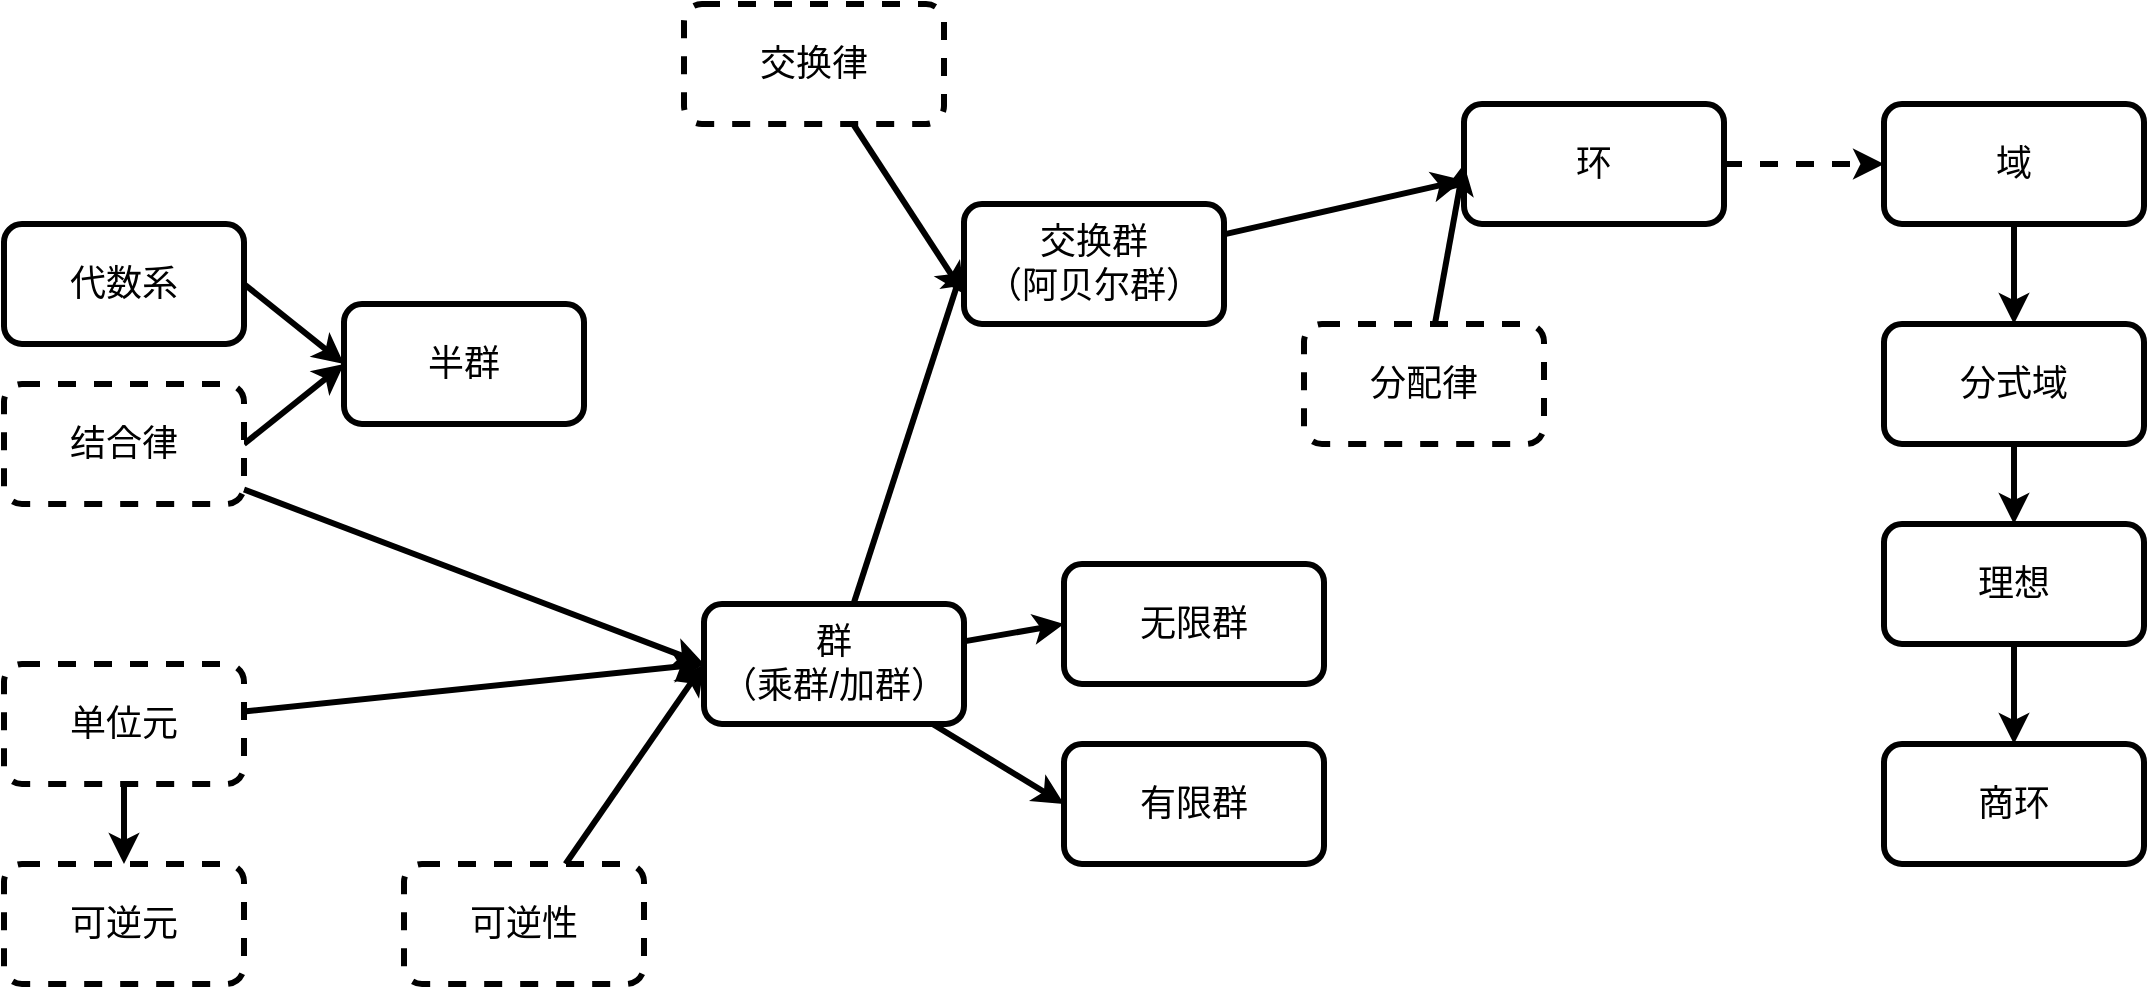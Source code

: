 <mxfile version="12.5.3" type="device"><diagram id="xe4SReZZWlGQEAH2XZxL" name="Page-1"><mxGraphModel dx="525" dy="388" grid="1" gridSize="10" guides="1" tooltips="1" connect="1" arrows="1" fold="1" page="1" pageScale="1" pageWidth="1100" pageHeight="1700" math="0" shadow="0"><root><mxCell id="0"/><mxCell id="1" parent="0"/><mxCell id="XNRbEa6bjUsuqJZ1cEbX-4" style="rounded=0;orthogonalLoop=1;jettySize=auto;html=1;entryX=0;entryY=0.5;entryDx=0;entryDy=0;strokeWidth=3;exitX=1;exitY=0.5;exitDx=0;exitDy=0;" edge="1" parent="1" source="XNRbEa6bjUsuqJZ1cEbX-1" target="XNRbEa6bjUsuqJZ1cEbX-3"><mxGeometry relative="1" as="geometry"/></mxCell><mxCell id="XNRbEa6bjUsuqJZ1cEbX-1" value="&lt;font style=&quot;font-size: 18px&quot;&gt;代数系&lt;/font&gt;" style="rounded=1;whiteSpace=wrap;html=1;strokeWidth=3;" vertex="1" parent="1"><mxGeometry x="190" y="210" width="120" height="60" as="geometry"/></mxCell><mxCell id="XNRbEa6bjUsuqJZ1cEbX-5" style="edgeStyle=none;rounded=0;orthogonalLoop=1;jettySize=auto;html=1;entryX=0;entryY=0.5;entryDx=0;entryDy=0;strokeWidth=3;exitX=1;exitY=0.5;exitDx=0;exitDy=0;" edge="1" parent="1" source="XNRbEa6bjUsuqJZ1cEbX-2" target="XNRbEa6bjUsuqJZ1cEbX-3"><mxGeometry relative="1" as="geometry"/></mxCell><mxCell id="XNRbEa6bjUsuqJZ1cEbX-14" style="edgeStyle=none;rounded=0;orthogonalLoop=1;jettySize=auto;html=1;entryX=0;entryY=0.5;entryDx=0;entryDy=0;strokeWidth=3;" edge="1" parent="1" source="XNRbEa6bjUsuqJZ1cEbX-2" target="XNRbEa6bjUsuqJZ1cEbX-12"><mxGeometry relative="1" as="geometry"/></mxCell><mxCell id="XNRbEa6bjUsuqJZ1cEbX-2" value="&lt;font style=&quot;font-size: 18px&quot;&gt;结合律&lt;/font&gt;" style="rounded=1;whiteSpace=wrap;html=1;strokeWidth=3;dashed=1;" vertex="1" parent="1"><mxGeometry x="190" y="290" width="120" height="60" as="geometry"/></mxCell><mxCell id="XNRbEa6bjUsuqJZ1cEbX-3" value="&lt;font style=&quot;font-size: 18px&quot;&gt;半群&lt;/font&gt;" style="rounded=1;whiteSpace=wrap;html=1;strokeWidth=3;" vertex="1" parent="1"><mxGeometry x="360" y="250" width="120" height="60" as="geometry"/></mxCell><mxCell id="XNRbEa6bjUsuqJZ1cEbX-8" style="edgeStyle=none;rounded=0;orthogonalLoop=1;jettySize=auto;html=1;entryX=0.5;entryY=0;entryDx=0;entryDy=0;strokeWidth=3;" edge="1" parent="1" source="XNRbEa6bjUsuqJZ1cEbX-6" target="XNRbEa6bjUsuqJZ1cEbX-7"><mxGeometry relative="1" as="geometry"/></mxCell><mxCell id="XNRbEa6bjUsuqJZ1cEbX-15" style="edgeStyle=none;rounded=0;orthogonalLoop=1;jettySize=auto;html=1;entryX=0;entryY=0.5;entryDx=0;entryDy=0;strokeWidth=3;" edge="1" parent="1" source="XNRbEa6bjUsuqJZ1cEbX-6" target="XNRbEa6bjUsuqJZ1cEbX-12"><mxGeometry relative="1" as="geometry"/></mxCell><mxCell id="XNRbEa6bjUsuqJZ1cEbX-6" value="&lt;font style=&quot;font-size: 18px&quot;&gt;单位元&lt;/font&gt;" style="rounded=1;whiteSpace=wrap;html=1;strokeWidth=3;dashed=1;" vertex="1" parent="1"><mxGeometry x="190" y="430" width="120" height="60" as="geometry"/></mxCell><mxCell id="XNRbEa6bjUsuqJZ1cEbX-7" value="&lt;font style=&quot;font-size: 18px&quot;&gt;可逆元&lt;/font&gt;" style="rounded=1;whiteSpace=wrap;html=1;strokeWidth=3;dashed=1;" vertex="1" parent="1"><mxGeometry x="190" y="530" width="120" height="60" as="geometry"/></mxCell><mxCell id="XNRbEa6bjUsuqJZ1cEbX-18" style="edgeStyle=none;rounded=0;orthogonalLoop=1;jettySize=auto;html=1;entryX=0;entryY=0.5;entryDx=0;entryDy=0;strokeWidth=3;" edge="1" parent="1" source="XNRbEa6bjUsuqJZ1cEbX-12" target="XNRbEa6bjUsuqJZ1cEbX-17"><mxGeometry relative="1" as="geometry"/></mxCell><mxCell id="XNRbEa6bjUsuqJZ1cEbX-23" style="edgeStyle=none;rounded=0;orthogonalLoop=1;jettySize=auto;html=1;entryX=0;entryY=0.5;entryDx=0;entryDy=0;strokeWidth=3;" edge="1" parent="1" source="XNRbEa6bjUsuqJZ1cEbX-12" target="XNRbEa6bjUsuqJZ1cEbX-22"><mxGeometry relative="1" as="geometry"/></mxCell><mxCell id="XNRbEa6bjUsuqJZ1cEbX-24" style="edgeStyle=none;rounded=0;orthogonalLoop=1;jettySize=auto;html=1;entryX=0;entryY=0.5;entryDx=0;entryDy=0;strokeWidth=3;" edge="1" parent="1" source="XNRbEa6bjUsuqJZ1cEbX-12" target="XNRbEa6bjUsuqJZ1cEbX-21"><mxGeometry relative="1" as="geometry"/></mxCell><mxCell id="XNRbEa6bjUsuqJZ1cEbX-12" value="&lt;font style=&quot;font-size: 18px&quot;&gt;群&lt;br&gt;（乘群/加群）&lt;/font&gt;" style="rounded=1;whiteSpace=wrap;html=1;strokeWidth=3;" vertex="1" parent="1"><mxGeometry x="540" y="400" width="130" height="60" as="geometry"/></mxCell><mxCell id="XNRbEa6bjUsuqJZ1cEbX-16" style="edgeStyle=none;rounded=0;orthogonalLoop=1;jettySize=auto;html=1;entryX=0;entryY=0.5;entryDx=0;entryDy=0;strokeWidth=3;" edge="1" parent="1" source="XNRbEa6bjUsuqJZ1cEbX-13" target="XNRbEa6bjUsuqJZ1cEbX-12"><mxGeometry relative="1" as="geometry"/></mxCell><mxCell id="XNRbEa6bjUsuqJZ1cEbX-13" value="&lt;font style=&quot;font-size: 18px&quot;&gt;可逆性&lt;/font&gt;" style="rounded=1;whiteSpace=wrap;html=1;strokeWidth=3;comic=0;shadow=0;dashed=1;" vertex="1" parent="1"><mxGeometry x="390" y="530" width="120" height="60" as="geometry"/></mxCell><mxCell id="XNRbEa6bjUsuqJZ1cEbX-27" style="edgeStyle=none;rounded=0;orthogonalLoop=1;jettySize=auto;html=1;entryX=-0.005;entryY=0.634;entryDx=0;entryDy=0;entryPerimeter=0;strokeWidth=3;" edge="1" parent="1" source="XNRbEa6bjUsuqJZ1cEbX-17" target="XNRbEa6bjUsuqJZ1cEbX-25"><mxGeometry relative="1" as="geometry"/></mxCell><mxCell id="XNRbEa6bjUsuqJZ1cEbX-17" value="&lt;span style=&quot;font-size: 18px&quot;&gt;交换群&lt;br&gt;（阿贝尔群）&lt;br&gt;&lt;/span&gt;" style="rounded=1;whiteSpace=wrap;html=1;strokeWidth=3;" vertex="1" parent="1"><mxGeometry x="670" y="200" width="130" height="60" as="geometry"/></mxCell><mxCell id="XNRbEa6bjUsuqJZ1cEbX-20" style="edgeStyle=none;rounded=0;orthogonalLoop=1;jettySize=auto;html=1;entryX=0;entryY=0.75;entryDx=0;entryDy=0;strokeWidth=3;" edge="1" parent="1" source="XNRbEa6bjUsuqJZ1cEbX-19" target="XNRbEa6bjUsuqJZ1cEbX-17"><mxGeometry relative="1" as="geometry"/></mxCell><mxCell id="XNRbEa6bjUsuqJZ1cEbX-19" value="&lt;span style=&quot;font-size: 18px&quot;&gt;交换律&lt;br&gt;&lt;/span&gt;" style="rounded=1;whiteSpace=wrap;html=1;strokeWidth=3;dashed=1;" vertex="1" parent="1"><mxGeometry x="530" y="100" width="130" height="60" as="geometry"/></mxCell><mxCell id="XNRbEa6bjUsuqJZ1cEbX-21" value="&lt;font style=&quot;font-size: 18px&quot;&gt;无限群&lt;/font&gt;" style="rounded=1;whiteSpace=wrap;html=1;strokeWidth=3;" vertex="1" parent="1"><mxGeometry x="720" y="380" width="130" height="60" as="geometry"/></mxCell><mxCell id="XNRbEa6bjUsuqJZ1cEbX-22" value="&lt;font style=&quot;font-size: 18px&quot;&gt;有限群&lt;/font&gt;" style="rounded=1;whiteSpace=wrap;html=1;strokeWidth=3;" vertex="1" parent="1"><mxGeometry x="720" y="470" width="130" height="60" as="geometry"/></mxCell><mxCell id="XNRbEa6bjUsuqJZ1cEbX-31" style="edgeStyle=none;rounded=0;orthogonalLoop=1;jettySize=auto;html=1;strokeWidth=3;dashed=1;" edge="1" parent="1" source="XNRbEa6bjUsuqJZ1cEbX-25" target="XNRbEa6bjUsuqJZ1cEbX-30"><mxGeometry relative="1" as="geometry"/></mxCell><mxCell id="XNRbEa6bjUsuqJZ1cEbX-25" value="&lt;span style=&quot;font-size: 18px&quot;&gt;环&lt;br&gt;&lt;/span&gt;" style="rounded=1;whiteSpace=wrap;html=1;strokeWidth=3;" vertex="1" parent="1"><mxGeometry x="920" y="150" width="130" height="60" as="geometry"/></mxCell><mxCell id="XNRbEa6bjUsuqJZ1cEbX-29" style="edgeStyle=none;rounded=0;orthogonalLoop=1;jettySize=auto;html=1;entryX=0;entryY=0.5;entryDx=0;entryDy=0;strokeWidth=3;" edge="1" parent="1" source="XNRbEa6bjUsuqJZ1cEbX-28" target="XNRbEa6bjUsuqJZ1cEbX-25"><mxGeometry relative="1" as="geometry"/></mxCell><mxCell id="XNRbEa6bjUsuqJZ1cEbX-28" value="&lt;font style=&quot;font-size: 18px&quot;&gt;分配律&lt;/font&gt;" style="rounded=1;whiteSpace=wrap;html=1;strokeWidth=3;comic=0;shadow=0;dashed=1;" vertex="1" parent="1"><mxGeometry x="840" y="260" width="120" height="60" as="geometry"/></mxCell><mxCell id="XNRbEa6bjUsuqJZ1cEbX-33" style="edgeStyle=none;rounded=0;orthogonalLoop=1;jettySize=auto;html=1;entryX=0.5;entryY=0;entryDx=0;entryDy=0;strokeWidth=3;" edge="1" parent="1" source="XNRbEa6bjUsuqJZ1cEbX-30" target="XNRbEa6bjUsuqJZ1cEbX-32"><mxGeometry relative="1" as="geometry"/></mxCell><mxCell id="XNRbEa6bjUsuqJZ1cEbX-30" value="&lt;span style=&quot;font-size: 18px&quot;&gt;域&lt;br&gt;&lt;/span&gt;" style="rounded=1;whiteSpace=wrap;html=1;strokeWidth=3;" vertex="1" parent="1"><mxGeometry x="1130" y="150" width="130" height="60" as="geometry"/></mxCell><mxCell id="XNRbEa6bjUsuqJZ1cEbX-36" style="edgeStyle=none;rounded=0;orthogonalLoop=1;jettySize=auto;html=1;strokeWidth=3;" edge="1" parent="1" source="XNRbEa6bjUsuqJZ1cEbX-32" target="XNRbEa6bjUsuqJZ1cEbX-34"><mxGeometry relative="1" as="geometry"/></mxCell><mxCell id="XNRbEa6bjUsuqJZ1cEbX-32" value="&lt;span style=&quot;font-size: 18px&quot;&gt;分式域&lt;br&gt;&lt;/span&gt;" style="rounded=1;whiteSpace=wrap;html=1;strokeWidth=3;" vertex="1" parent="1"><mxGeometry x="1130" y="260" width="130" height="60" as="geometry"/></mxCell><mxCell id="XNRbEa6bjUsuqJZ1cEbX-37" style="edgeStyle=none;rounded=0;orthogonalLoop=1;jettySize=auto;html=1;strokeWidth=3;" edge="1" parent="1" source="XNRbEa6bjUsuqJZ1cEbX-34" target="XNRbEa6bjUsuqJZ1cEbX-35"><mxGeometry relative="1" as="geometry"/></mxCell><mxCell id="XNRbEa6bjUsuqJZ1cEbX-34" value="&lt;span style=&quot;font-size: 18px&quot;&gt;理想&lt;br&gt;&lt;/span&gt;" style="rounded=1;whiteSpace=wrap;html=1;strokeWidth=3;" vertex="1" parent="1"><mxGeometry x="1130" y="360" width="130" height="60" as="geometry"/></mxCell><mxCell id="XNRbEa6bjUsuqJZ1cEbX-35" value="&lt;span style=&quot;font-size: 18px&quot;&gt;商环&lt;br&gt;&lt;/span&gt;" style="rounded=1;whiteSpace=wrap;html=1;strokeWidth=3;" vertex="1" parent="1"><mxGeometry x="1130" y="470" width="130" height="60" as="geometry"/></mxCell></root></mxGraphModel></diagram></mxfile>